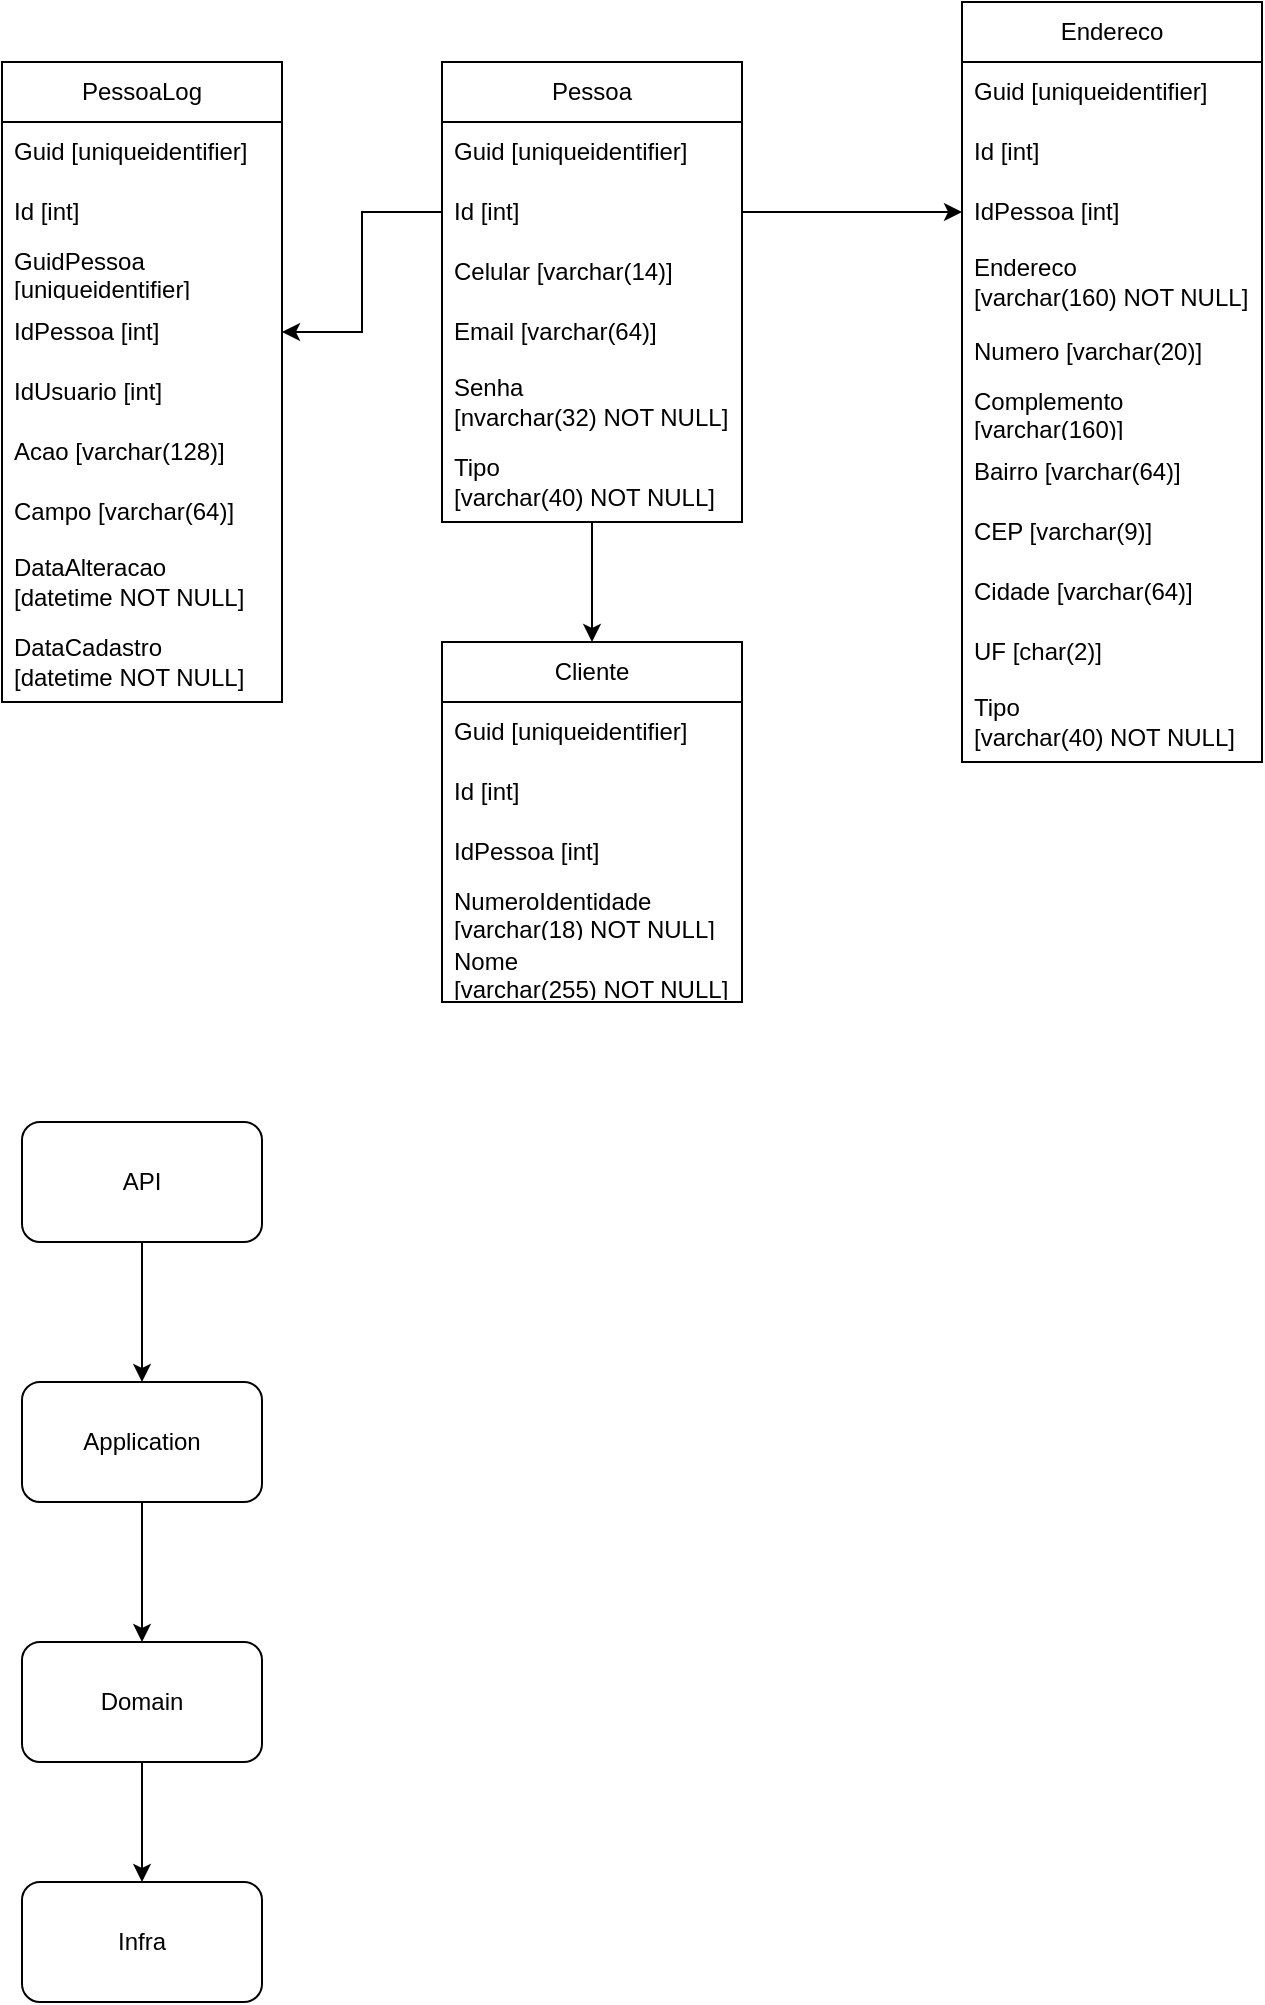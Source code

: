 <mxfile version="21.2.0" type="device">
  <diagram name="Page-1" id="ZEGnJ5Is9zPJXO7fQ4Bk">
    <mxGraphModel dx="1742" dy="609" grid="1" gridSize="10" guides="1" tooltips="1" connect="1" arrows="1" fold="1" page="1" pageScale="1" pageWidth="850" pageHeight="1100" math="0" shadow="0">
      <root>
        <mxCell id="0" />
        <mxCell id="1" parent="0" />
        <mxCell id="7xV-J_u5-sfGcXUj6MUN-21" value="" style="edgeStyle=orthogonalEdgeStyle;rounded=0;orthogonalLoop=1;jettySize=auto;html=1;" parent="1" source="7xV-J_u5-sfGcXUj6MUN-1" target="7xV-J_u5-sfGcXUj6MUN-15" edge="1">
          <mxGeometry relative="1" as="geometry" />
        </mxCell>
        <mxCell id="7xV-J_u5-sfGcXUj6MUN-1" value="Pessoa" style="swimlane;fontStyle=0;childLayout=stackLayout;horizontal=1;startSize=30;horizontalStack=0;resizeParent=1;resizeParentMax=0;resizeLast=0;collapsible=1;marginBottom=0;whiteSpace=wrap;html=1;" parent="1" vertex="1">
          <mxGeometry x="280" y="100" width="150" height="230" as="geometry" />
        </mxCell>
        <mxCell id="7xV-J_u5-sfGcXUj6MUN-3" value="Guid [uniqueidentifier]" style="text;strokeColor=none;fillColor=none;align=left;verticalAlign=middle;spacingLeft=4;spacingRight=4;overflow=hidden;points=[[0,0.5],[1,0.5]];portConstraint=eastwest;rotatable=0;whiteSpace=wrap;html=1;" parent="7xV-J_u5-sfGcXUj6MUN-1" vertex="1">
          <mxGeometry y="30" width="150" height="30" as="geometry" />
        </mxCell>
        <mxCell id="7xV-J_u5-sfGcXUj6MUN-2" value="Id [int]" style="text;strokeColor=none;fillColor=none;align=left;verticalAlign=middle;spacingLeft=4;spacingRight=4;overflow=hidden;points=[[0,0.5],[1,0.5]];portConstraint=eastwest;rotatable=0;whiteSpace=wrap;html=1;" parent="7xV-J_u5-sfGcXUj6MUN-1" vertex="1">
          <mxGeometry y="60" width="150" height="30" as="geometry" />
        </mxCell>
        <mxCell id="7xV-J_u5-sfGcXUj6MUN-11" value="Celular [varchar(14)]" style="text;strokeColor=none;fillColor=none;align=left;verticalAlign=middle;spacingLeft=4;spacingRight=4;overflow=hidden;points=[[0,0.5],[1,0.5]];portConstraint=eastwest;rotatable=0;whiteSpace=wrap;html=1;" parent="7xV-J_u5-sfGcXUj6MUN-1" vertex="1">
          <mxGeometry y="90" width="150" height="30" as="geometry" />
        </mxCell>
        <mxCell id="7xV-J_u5-sfGcXUj6MUN-38" value="Email [varchar(64)]" style="text;strokeColor=none;fillColor=none;align=left;verticalAlign=middle;spacingLeft=4;spacingRight=4;overflow=hidden;points=[[0,0.5],[1,0.5]];portConstraint=eastwest;rotatable=0;whiteSpace=wrap;html=1;" parent="7xV-J_u5-sfGcXUj6MUN-1" vertex="1">
          <mxGeometry y="120" width="150" height="30" as="geometry" />
        </mxCell>
        <mxCell id="7xV-J_u5-sfGcXUj6MUN-55" value="Senha &lt;br&gt;[nvarchar(32) NOT NULL]" style="text;strokeColor=none;fillColor=none;align=left;verticalAlign=middle;spacingLeft=4;spacingRight=4;overflow=hidden;points=[[0,0.5],[1,0.5]];portConstraint=eastwest;rotatable=0;whiteSpace=wrap;html=1;" parent="7xV-J_u5-sfGcXUj6MUN-1" vertex="1">
          <mxGeometry y="150" width="150" height="40" as="geometry" />
        </mxCell>
        <mxCell id="7xV-J_u5-sfGcXUj6MUN-60" value="Tipo &lt;br&gt;[varchar(40) NOT NULL]" style="text;strokeColor=none;fillColor=none;align=left;verticalAlign=middle;spacingLeft=4;spacingRight=4;overflow=hidden;points=[[0,0.5],[1,0.5]];portConstraint=eastwest;rotatable=0;whiteSpace=wrap;html=1;" parent="7xV-J_u5-sfGcXUj6MUN-1" vertex="1">
          <mxGeometry y="190" width="150" height="40" as="geometry" />
        </mxCell>
        <mxCell id="7xV-J_u5-sfGcXUj6MUN-15" value="Cliente" style="swimlane;fontStyle=0;childLayout=stackLayout;horizontal=1;startSize=30;horizontalStack=0;resizeParent=1;resizeParentMax=0;resizeLast=0;collapsible=1;marginBottom=0;whiteSpace=wrap;html=1;" parent="1" vertex="1">
          <mxGeometry x="280" y="390" width="150" height="180" as="geometry" />
        </mxCell>
        <mxCell id="7xV-J_u5-sfGcXUj6MUN-17" value="Guid [uniqueidentifier]" style="text;strokeColor=none;fillColor=none;align=left;verticalAlign=middle;spacingLeft=4;spacingRight=4;overflow=hidden;points=[[0,0.5],[1,0.5]];portConstraint=eastwest;rotatable=0;whiteSpace=wrap;html=1;" parent="7xV-J_u5-sfGcXUj6MUN-15" vertex="1">
          <mxGeometry y="30" width="150" height="30" as="geometry" />
        </mxCell>
        <mxCell id="7xV-J_u5-sfGcXUj6MUN-16" value="Id [int]" style="text;strokeColor=none;fillColor=none;align=left;verticalAlign=middle;spacingLeft=4;spacingRight=4;overflow=hidden;points=[[0,0.5],[1,0.5]];portConstraint=eastwest;rotatable=0;whiteSpace=wrap;html=1;" parent="7xV-J_u5-sfGcXUj6MUN-15" vertex="1">
          <mxGeometry y="60" width="150" height="30" as="geometry" />
        </mxCell>
        <mxCell id="7xV-J_u5-sfGcXUj6MUN-25" value="IdPessoa [int]" style="text;strokeColor=none;fillColor=none;align=left;verticalAlign=middle;spacingLeft=4;spacingRight=4;overflow=hidden;points=[[0,0.5],[1,0.5]];portConstraint=eastwest;rotatable=0;whiteSpace=wrap;html=1;" parent="7xV-J_u5-sfGcXUj6MUN-15" vertex="1">
          <mxGeometry y="90" width="150" height="30" as="geometry" />
        </mxCell>
        <mxCell id="7xV-J_u5-sfGcXUj6MUN-18" value="NumeroIdentidade [varchar(18) NOT NULL]" style="text;strokeColor=none;fillColor=none;align=left;verticalAlign=middle;spacingLeft=4;spacingRight=4;overflow=hidden;points=[[0,0.5],[1,0.5]];portConstraint=eastwest;rotatable=0;whiteSpace=wrap;html=1;" parent="7xV-J_u5-sfGcXUj6MUN-15" vertex="1">
          <mxGeometry y="120" width="150" height="30" as="geometry" />
        </mxCell>
        <mxCell id="7xV-J_u5-sfGcXUj6MUN-19" value="Nome &lt;br&gt;[varchar(255) NOT NULL]" style="text;strokeColor=none;fillColor=none;align=left;verticalAlign=middle;spacingLeft=4;spacingRight=4;overflow=hidden;points=[[0,0.5],[1,0.5]];portConstraint=eastwest;rotatable=0;whiteSpace=wrap;html=1;" parent="7xV-J_u5-sfGcXUj6MUN-15" vertex="1">
          <mxGeometry y="150" width="150" height="30" as="geometry" />
        </mxCell>
        <mxCell id="7xV-J_u5-sfGcXUj6MUN-26" value="Endereco" style="swimlane;fontStyle=0;childLayout=stackLayout;horizontal=1;startSize=30;horizontalStack=0;resizeParent=1;resizeParentMax=0;resizeLast=0;collapsible=1;marginBottom=0;whiteSpace=wrap;html=1;" parent="1" vertex="1">
          <mxGeometry x="540" y="70" width="150" height="380" as="geometry" />
        </mxCell>
        <mxCell id="7xV-J_u5-sfGcXUj6MUN-27" value="Guid [uniqueidentifier]" style="text;strokeColor=none;fillColor=none;align=left;verticalAlign=middle;spacingLeft=4;spacingRight=4;overflow=hidden;points=[[0,0.5],[1,0.5]];portConstraint=eastwest;rotatable=0;whiteSpace=wrap;html=1;" parent="7xV-J_u5-sfGcXUj6MUN-26" vertex="1">
          <mxGeometry y="30" width="150" height="30" as="geometry" />
        </mxCell>
        <mxCell id="7xV-J_u5-sfGcXUj6MUN-28" value="Id [int]" style="text;strokeColor=none;fillColor=none;align=left;verticalAlign=middle;spacingLeft=4;spacingRight=4;overflow=hidden;points=[[0,0.5],[1,0.5]];portConstraint=eastwest;rotatable=0;whiteSpace=wrap;html=1;" parent="7xV-J_u5-sfGcXUj6MUN-26" vertex="1">
          <mxGeometry y="60" width="150" height="30" as="geometry" />
        </mxCell>
        <mxCell id="7xV-J_u5-sfGcXUj6MUN-29" value="IdPessoa [int]" style="text;strokeColor=none;fillColor=none;align=left;verticalAlign=middle;spacingLeft=4;spacingRight=4;overflow=hidden;points=[[0,0.5],[1,0.5]];portConstraint=eastwest;rotatable=0;whiteSpace=wrap;html=1;" parent="7xV-J_u5-sfGcXUj6MUN-26" vertex="1">
          <mxGeometry y="90" width="150" height="30" as="geometry" />
        </mxCell>
        <mxCell id="7xV-J_u5-sfGcXUj6MUN-30" value="Endereco &lt;br&gt;[varchar(160) NOT NULL]" style="text;strokeColor=none;fillColor=none;align=left;verticalAlign=middle;spacingLeft=4;spacingRight=4;overflow=hidden;points=[[0,0.5],[1,0.5]];portConstraint=eastwest;rotatable=0;whiteSpace=wrap;html=1;" parent="7xV-J_u5-sfGcXUj6MUN-26" vertex="1">
          <mxGeometry y="120" width="150" height="40" as="geometry" />
        </mxCell>
        <mxCell id="7xV-J_u5-sfGcXUj6MUN-31" value="Numero [varchar(20)]" style="text;strokeColor=none;fillColor=none;align=left;verticalAlign=middle;spacingLeft=4;spacingRight=4;overflow=hidden;points=[[0,0.5],[1,0.5]];portConstraint=eastwest;rotatable=0;whiteSpace=wrap;html=1;" parent="7xV-J_u5-sfGcXUj6MUN-26" vertex="1">
          <mxGeometry y="160" width="150" height="30" as="geometry" />
        </mxCell>
        <mxCell id="7xV-J_u5-sfGcXUj6MUN-32" value="Complemento [varchar(160)]" style="text;strokeColor=none;fillColor=none;align=left;verticalAlign=middle;spacingLeft=4;spacingRight=4;overflow=hidden;points=[[0,0.5],[1,0.5]];portConstraint=eastwest;rotatable=0;whiteSpace=wrap;html=1;" parent="7xV-J_u5-sfGcXUj6MUN-26" vertex="1">
          <mxGeometry y="190" width="150" height="30" as="geometry" />
        </mxCell>
        <mxCell id="7xV-J_u5-sfGcXUj6MUN-33" value="Bairro [varchar(64)]" style="text;strokeColor=none;fillColor=none;align=left;verticalAlign=middle;spacingLeft=4;spacingRight=4;overflow=hidden;points=[[0,0.5],[1,0.5]];portConstraint=eastwest;rotatable=0;whiteSpace=wrap;html=1;" parent="7xV-J_u5-sfGcXUj6MUN-26" vertex="1">
          <mxGeometry y="220" width="150" height="30" as="geometry" />
        </mxCell>
        <mxCell id="7xV-J_u5-sfGcXUj6MUN-67" value="CEP [varchar(9)]" style="text;strokeColor=none;fillColor=none;align=left;verticalAlign=middle;spacingLeft=4;spacingRight=4;overflow=hidden;points=[[0,0.5],[1,0.5]];portConstraint=eastwest;rotatable=0;whiteSpace=wrap;html=1;" parent="7xV-J_u5-sfGcXUj6MUN-26" vertex="1">
          <mxGeometry y="250" width="150" height="30" as="geometry" />
        </mxCell>
        <mxCell id="7xV-J_u5-sfGcXUj6MUN-34" value="Cidade [varchar(64)]" style="text;strokeColor=none;fillColor=none;align=left;verticalAlign=middle;spacingLeft=4;spacingRight=4;overflow=hidden;points=[[0,0.5],[1,0.5]];portConstraint=eastwest;rotatable=0;whiteSpace=wrap;html=1;" parent="7xV-J_u5-sfGcXUj6MUN-26" vertex="1">
          <mxGeometry y="280" width="150" height="30" as="geometry" />
        </mxCell>
        <mxCell id="7xV-J_u5-sfGcXUj6MUN-36" value="UF [char(2)]" style="text;strokeColor=none;fillColor=none;align=left;verticalAlign=middle;spacingLeft=4;spacingRight=4;overflow=hidden;points=[[0,0.5],[1,0.5]];portConstraint=eastwest;rotatable=0;whiteSpace=wrap;html=1;" parent="7xV-J_u5-sfGcXUj6MUN-26" vertex="1">
          <mxGeometry y="310" width="150" height="30" as="geometry" />
        </mxCell>
        <mxCell id="7xV-J_u5-sfGcXUj6MUN-37" value="Tipo &lt;br&gt;[varchar(40) NOT NULL]" style="text;strokeColor=none;fillColor=none;align=left;verticalAlign=middle;spacingLeft=4;spacingRight=4;overflow=hidden;points=[[0,0.5],[1,0.5]];portConstraint=eastwest;rotatable=0;whiteSpace=wrap;html=1;" parent="7xV-J_u5-sfGcXUj6MUN-26" vertex="1">
          <mxGeometry y="340" width="150" height="40" as="geometry" />
        </mxCell>
        <mxCell id="7xV-J_u5-sfGcXUj6MUN-39" value="PessoaLog" style="swimlane;fontStyle=0;childLayout=stackLayout;horizontal=1;startSize=30;horizontalStack=0;resizeParent=1;resizeParentMax=0;resizeLast=0;collapsible=1;marginBottom=0;whiteSpace=wrap;html=1;" parent="1" vertex="1">
          <mxGeometry x="60" y="100" width="140" height="320" as="geometry" />
        </mxCell>
        <mxCell id="7xV-J_u5-sfGcXUj6MUN-40" value="Guid [uniqueidentifier]" style="text;strokeColor=none;fillColor=none;align=left;verticalAlign=middle;spacingLeft=4;spacingRight=4;overflow=hidden;points=[[0,0.5],[1,0.5]];portConstraint=eastwest;rotatable=0;whiteSpace=wrap;html=1;" parent="7xV-J_u5-sfGcXUj6MUN-39" vertex="1">
          <mxGeometry y="30" width="140" height="30" as="geometry" />
        </mxCell>
        <mxCell id="7xV-J_u5-sfGcXUj6MUN-41" value="Id [int]" style="text;strokeColor=none;fillColor=none;align=left;verticalAlign=middle;spacingLeft=4;spacingRight=4;overflow=hidden;points=[[0,0.5],[1,0.5]];portConstraint=eastwest;rotatable=0;whiteSpace=wrap;html=1;" parent="7xV-J_u5-sfGcXUj6MUN-39" vertex="1">
          <mxGeometry y="60" width="140" height="30" as="geometry" />
        </mxCell>
        <mxCell id="hh2QQ26LsH0FzZmZmEP3-18" value="GuidPessoa [uniqueidentifier]" style="text;strokeColor=none;fillColor=none;align=left;verticalAlign=middle;spacingLeft=4;spacingRight=4;overflow=hidden;points=[[0,0.5],[1,0.5]];portConstraint=eastwest;rotatable=0;whiteSpace=wrap;html=1;" vertex="1" parent="7xV-J_u5-sfGcXUj6MUN-39">
          <mxGeometry y="90" width="140" height="30" as="geometry" />
        </mxCell>
        <mxCell id="7xV-J_u5-sfGcXUj6MUN-44" value="IdPessoa [int]" style="text;strokeColor=none;fillColor=none;align=left;verticalAlign=middle;spacingLeft=4;spacingRight=4;overflow=hidden;points=[[0,0.5],[1,0.5]];portConstraint=eastwest;rotatable=0;whiteSpace=wrap;html=1;" parent="7xV-J_u5-sfGcXUj6MUN-39" vertex="1">
          <mxGeometry y="120" width="140" height="30" as="geometry" />
        </mxCell>
        <mxCell id="7xV-J_u5-sfGcXUj6MUN-45" value="IdUsuario [int]" style="text;strokeColor=none;fillColor=none;align=left;verticalAlign=middle;spacingLeft=4;spacingRight=4;overflow=hidden;points=[[0,0.5],[1,0.5]];portConstraint=eastwest;rotatable=0;whiteSpace=wrap;html=1;" parent="7xV-J_u5-sfGcXUj6MUN-39" vertex="1">
          <mxGeometry y="150" width="140" height="30" as="geometry" />
        </mxCell>
        <mxCell id="7xV-J_u5-sfGcXUj6MUN-42" value="Acao [varchar(128)]" style="text;strokeColor=none;fillColor=none;align=left;verticalAlign=middle;spacingLeft=4;spacingRight=4;overflow=hidden;points=[[0,0.5],[1,0.5]];portConstraint=eastwest;rotatable=0;whiteSpace=wrap;html=1;" parent="7xV-J_u5-sfGcXUj6MUN-39" vertex="1">
          <mxGeometry y="180" width="140" height="30" as="geometry" />
        </mxCell>
        <mxCell id="7xV-J_u5-sfGcXUj6MUN-43" value="Campo [varchar(64)]" style="text;strokeColor=none;fillColor=none;align=left;verticalAlign=middle;spacingLeft=4;spacingRight=4;overflow=hidden;points=[[0,0.5],[1,0.5]];portConstraint=eastwest;rotatable=0;whiteSpace=wrap;html=1;" parent="7xV-J_u5-sfGcXUj6MUN-39" vertex="1">
          <mxGeometry y="210" width="140" height="30" as="geometry" />
        </mxCell>
        <mxCell id="7xV-J_u5-sfGcXUj6MUN-64" value="DataAlteracao &lt;br&gt;[datetime NOT NULL]" style="text;strokeColor=none;fillColor=none;align=left;verticalAlign=middle;spacingLeft=4;spacingRight=4;overflow=hidden;points=[[0,0.5],[1,0.5]];portConstraint=eastwest;rotatable=0;whiteSpace=wrap;html=1;" parent="7xV-J_u5-sfGcXUj6MUN-39" vertex="1">
          <mxGeometry y="240" width="140" height="40" as="geometry" />
        </mxCell>
        <mxCell id="7xV-J_u5-sfGcXUj6MUN-65" value="DataCadastro &lt;br&gt;[datetime NOT NULL]" style="text;strokeColor=none;fillColor=none;align=left;verticalAlign=middle;spacingLeft=4;spacingRight=4;overflow=hidden;points=[[0,0.5],[1,0.5]];portConstraint=eastwest;rotatable=0;whiteSpace=wrap;html=1;" parent="7xV-J_u5-sfGcXUj6MUN-39" vertex="1">
          <mxGeometry y="280" width="140" height="40" as="geometry" />
        </mxCell>
        <mxCell id="7xV-J_u5-sfGcXUj6MUN-61" style="edgeStyle=orthogonalEdgeStyle;rounded=0;orthogonalLoop=1;jettySize=auto;html=1;entryX=0;entryY=0.5;entryDx=0;entryDy=0;" parent="1" source="7xV-J_u5-sfGcXUj6MUN-2" target="7xV-J_u5-sfGcXUj6MUN-29" edge="1">
          <mxGeometry relative="1" as="geometry" />
        </mxCell>
        <mxCell id="7xV-J_u5-sfGcXUj6MUN-62" style="edgeStyle=orthogonalEdgeStyle;rounded=0;orthogonalLoop=1;jettySize=auto;html=1;entryX=1;entryY=0.5;entryDx=0;entryDy=0;" parent="1" source="7xV-J_u5-sfGcXUj6MUN-2" target="7xV-J_u5-sfGcXUj6MUN-44" edge="1">
          <mxGeometry relative="1" as="geometry" />
        </mxCell>
        <mxCell id="hh2QQ26LsH0FzZmZmEP3-16" style="edgeStyle=orthogonalEdgeStyle;rounded=0;orthogonalLoop=1;jettySize=auto;html=1;" edge="1" parent="1" source="hh2QQ26LsH0FzZmZmEP3-1" target="hh2QQ26LsH0FzZmZmEP3-3">
          <mxGeometry relative="1" as="geometry" />
        </mxCell>
        <mxCell id="hh2QQ26LsH0FzZmZmEP3-1" value="Application" style="rounded=1;whiteSpace=wrap;html=1;" vertex="1" parent="1">
          <mxGeometry x="70" y="760" width="120" height="60" as="geometry" />
        </mxCell>
        <mxCell id="hh2QQ26LsH0FzZmZmEP3-2" value="Infra" style="rounded=1;whiteSpace=wrap;html=1;" vertex="1" parent="1">
          <mxGeometry x="70" y="1010" width="120" height="60" as="geometry" />
        </mxCell>
        <mxCell id="hh2QQ26LsH0FzZmZmEP3-17" style="edgeStyle=orthogonalEdgeStyle;rounded=0;orthogonalLoop=1;jettySize=auto;html=1;entryX=0.5;entryY=0;entryDx=0;entryDy=0;" edge="1" parent="1" source="hh2QQ26LsH0FzZmZmEP3-3" target="hh2QQ26LsH0FzZmZmEP3-2">
          <mxGeometry relative="1" as="geometry" />
        </mxCell>
        <mxCell id="hh2QQ26LsH0FzZmZmEP3-3" value="Domain" style="rounded=1;whiteSpace=wrap;html=1;" vertex="1" parent="1">
          <mxGeometry x="70" y="890" width="120" height="60" as="geometry" />
        </mxCell>
        <mxCell id="hh2QQ26LsH0FzZmZmEP3-6" style="edgeStyle=orthogonalEdgeStyle;rounded=0;orthogonalLoop=1;jettySize=auto;html=1;" edge="1" parent="1" source="hh2QQ26LsH0FzZmZmEP3-4" target="hh2QQ26LsH0FzZmZmEP3-1">
          <mxGeometry relative="1" as="geometry" />
        </mxCell>
        <mxCell id="hh2QQ26LsH0FzZmZmEP3-4" value="API" style="rounded=1;whiteSpace=wrap;html=1;" vertex="1" parent="1">
          <mxGeometry x="70" y="630" width="120" height="60" as="geometry" />
        </mxCell>
      </root>
    </mxGraphModel>
  </diagram>
</mxfile>

